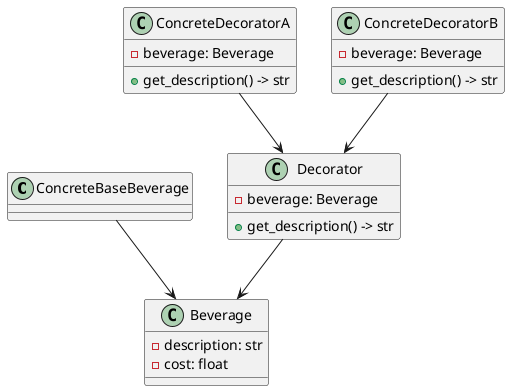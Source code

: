 @startuml
'https://plantuml.com/class-diagram



class ConcreteBaseBeverage{
}

class Decorator {
    -beverage: Beverage
    +get_description() -> str
}

class ConcreteDecoratorA{
    -beverage: Beverage
    +get_description() -> str
}

class ConcreteDecoratorB{
    -beverage: Beverage
    +get_description() -> str
}

class Beverage {
    -description: str
    -cost: float
}

Decorator --> Beverage
ConcreteBaseBeverage --> Beverage
ConcreteDecoratorA --> Decorator
ConcreteDecoratorB --> Decorator

@enduml